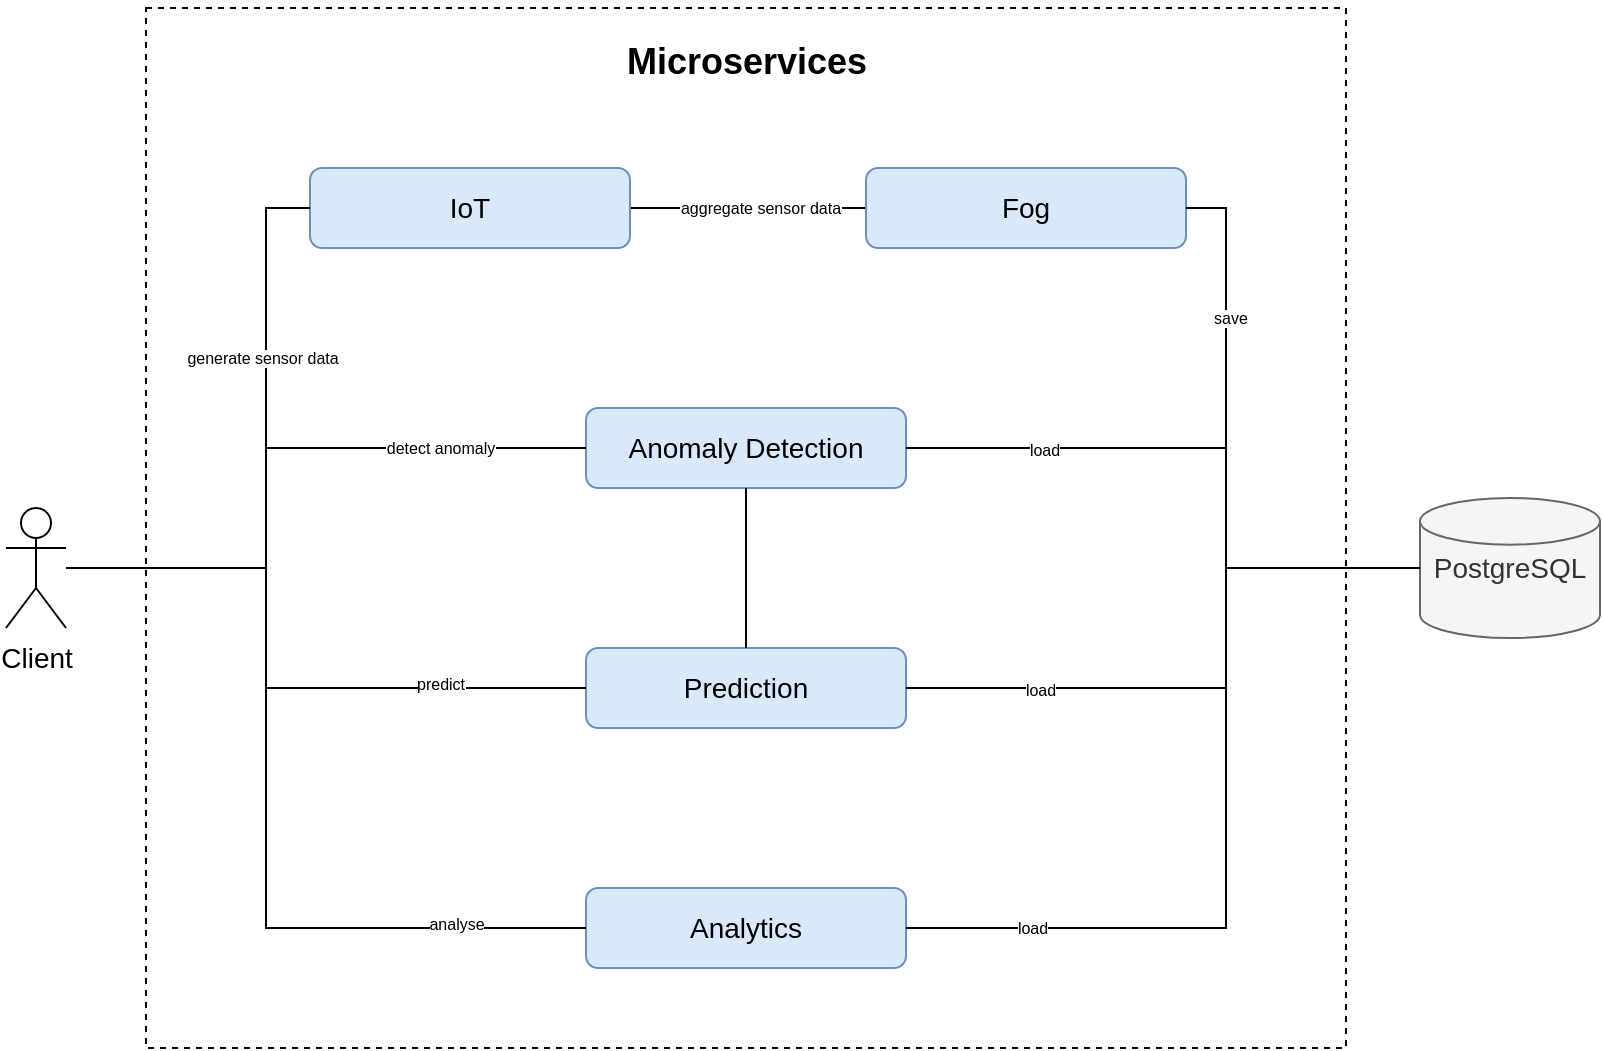 <mxfile version="20.2.3" type="device"><diagram id="eX1yjb_oLVQoEGZVa3wu" name="Page-1"><mxGraphModel dx="1117" dy="637" grid="1" gridSize="10" guides="1" tooltips="1" connect="1" arrows="1" fold="1" page="1" pageScale="1" pageWidth="827" pageHeight="1169" math="0" shadow="0"><root><mxCell id="0"/><mxCell id="1" parent="0"/><mxCell id="QKznKKJ_YFMYKzW68MLp-1" value="" style="rounded=0;whiteSpace=wrap;html=1;fontSize=12;strokeWidth=1;fillColor=none;dashed=1;glass=0;" vertex="1" parent="1"><mxGeometry x="100" y="40" width="600" height="520" as="geometry"/></mxCell><mxCell id="QKznKKJ_YFMYKzW68MLp-2" value="&lt;span style=&quot;text-indent: -24px; font-size: 14px;&quot;&gt;&lt;font style=&quot;font-size: 14px;&quot;&gt;PostgreSQL&lt;/font&gt;&lt;/span&gt;" style="strokeWidth=1;html=1;shape=mxgraph.flowchart.database;whiteSpace=wrap;align=center;fillColor=#f5f5f5;fontColor=#333333;strokeColor=#666666;fontSize=14;" vertex="1" parent="1"><mxGeometry x="737" y="285" width="90" height="70" as="geometry"/></mxCell><mxCell id="QKznKKJ_YFMYKzW68MLp-4" value="Client" style="shape=umlActor;verticalLabelPosition=bottom;verticalAlign=top;html=1;outlineConnect=0;fontSize=14;" vertex="1" parent="1"><mxGeometry x="30" y="290" width="30" height="60" as="geometry"/></mxCell><mxCell id="QKznKKJ_YFMYKzW68MLp-6" value="" style="edgeStyle=orthogonalEdgeStyle;rounded=0;orthogonalLoop=1;jettySize=auto;html=1;endArrow=none;endFill=0;" edge="1" parent="1" source="QKznKKJ_YFMYKzW68MLp-7" target="QKznKKJ_YFMYKzW68MLp-8"><mxGeometry relative="1" as="geometry"/></mxCell><mxCell id="QKznKKJ_YFMYKzW68MLp-32" value="aggregate sensor data" style="edgeLabel;html=1;align=center;verticalAlign=middle;resizable=0;points=[];fontSize=8;fontColor=#000000;" vertex="1" connectable="0" parent="QKznKKJ_YFMYKzW68MLp-6"><mxGeometry x="0.309" y="-1" relative="1" as="geometry"><mxPoint x="-12" y="-1" as="offset"/></mxGeometry></mxCell><mxCell id="QKznKKJ_YFMYKzW68MLp-7" value="IoT" style="rounded=1;whiteSpace=wrap;html=1;fillColor=#dae8fc;strokeColor=#6c8ebf;fontSize=14;" vertex="1" parent="1"><mxGeometry x="182" y="120" width="160" height="40" as="geometry"/></mxCell><mxCell id="QKznKKJ_YFMYKzW68MLp-8" value="Fog" style="rounded=1;whiteSpace=wrap;html=1;fillColor=#dae8fc;strokeColor=#6c8ebf;fontSize=14;" vertex="1" parent="1"><mxGeometry x="460" y="120" width="160" height="40" as="geometry"/></mxCell><mxCell id="QKznKKJ_YFMYKzW68MLp-9" value="" style="endArrow=none;html=1;rounded=0;entryX=0;entryY=0.5;entryDx=0;entryDy=0;endFill=0;" edge="1" parent="1" source="QKznKKJ_YFMYKzW68MLp-4" target="QKznKKJ_YFMYKzW68MLp-7"><mxGeometry width="50" height="50" relative="1" as="geometry"><mxPoint x="160" y="260" as="sourcePoint"/><mxPoint x="390" y="250" as="targetPoint"/><Array as="points"><mxPoint x="160" y="320"/><mxPoint x="160" y="140"/></Array></mxGeometry></mxCell><mxCell id="QKznKKJ_YFMYKzW68MLp-33" value="generate sensor data" style="edgeLabel;html=1;align=center;verticalAlign=middle;resizable=0;points=[];fontSize=8;fontColor=#000000;rotation=0;" vertex="1" connectable="0" parent="QKznKKJ_YFMYKzW68MLp-9"><mxGeometry x="0.356" y="2" relative="1" as="geometry"><mxPoint as="offset"/></mxGeometry></mxCell><mxCell id="QKznKKJ_YFMYKzW68MLp-11" value="&lt;span lang=&quot;EN-US&quot; style=&quot;line-height: 107%; font-size: 14px;&quot;&gt;&lt;font style=&quot;font-size: 14px;&quot;&gt;Analytics&lt;/font&gt;&lt;/span&gt;" style="rounded=1;whiteSpace=wrap;html=1;fillColor=#dae8fc;strokeColor=#6c8ebf;fontSize=14;" vertex="1" parent="1"><mxGeometry x="320" y="480" width="160" height="40" as="geometry"/></mxCell><mxCell id="QKznKKJ_YFMYKzW68MLp-12" value="&lt;span lang=&quot;EN-US&quot; style=&quot;font-size: 14px; line-height: 107%;&quot;&gt;Prediction&lt;/span&gt;" style="rounded=1;whiteSpace=wrap;html=1;fontSize=14;fillColor=#dae8fc;strokeColor=#6c8ebf;" vertex="1" parent="1"><mxGeometry x="320" y="360" width="160" height="40" as="geometry"/></mxCell><mxCell id="QKznKKJ_YFMYKzW68MLp-13" value="" style="endArrow=none;html=1;rounded=0;entryX=0;entryY=0.5;entryDx=0;entryDy=0;endFill=0;" edge="1" parent="1" source="QKznKKJ_YFMYKzW68MLp-4" target="QKznKKJ_YFMYKzW68MLp-11"><mxGeometry width="50" height="50" relative="1" as="geometry"><mxPoint x="160" y="260" as="sourcePoint"/><mxPoint x="340" y="240" as="targetPoint"/><Array as="points"><mxPoint x="160" y="320"/><mxPoint x="160" y="500"/></Array></mxGeometry></mxCell><mxCell id="QKznKKJ_YFMYKzW68MLp-41" value="analyse" style="edgeLabel;html=1;align=center;verticalAlign=middle;resizable=0;points=[];fontSize=8;fontColor=#000000;" vertex="1" connectable="0" parent="QKznKKJ_YFMYKzW68MLp-13"><mxGeometry x="0.702" y="2" relative="1" as="geometry"><mxPoint as="offset"/></mxGeometry></mxCell><mxCell id="QKznKKJ_YFMYKzW68MLp-14" value="" style="endArrow=none;html=1;rounded=0;entryX=0;entryY=0.5;entryDx=0;entryDy=0;endFill=0;" edge="1" parent="1" source="QKznKKJ_YFMYKzW68MLp-4" target="QKznKKJ_YFMYKzW68MLp-12"><mxGeometry width="50" height="50" relative="1" as="geometry"><mxPoint x="160" y="260" as="sourcePoint"/><mxPoint x="340" y="240" as="targetPoint"/><Array as="points"><mxPoint x="160" y="320"/><mxPoint x="160" y="380"/></Array></mxGeometry></mxCell><mxCell id="QKznKKJ_YFMYKzW68MLp-40" value="predict" style="edgeLabel;html=1;align=center;verticalAlign=middle;resizable=0;points=[];fontSize=8;fontColor=#000000;" vertex="1" connectable="0" parent="QKznKKJ_YFMYKzW68MLp-14"><mxGeometry x="0.542" y="2" relative="1" as="geometry"><mxPoint as="offset"/></mxGeometry></mxCell><mxCell id="QKznKKJ_YFMYKzW68MLp-16" value="" style="endArrow=none;html=1;rounded=0;fontSize=14;exitX=1;exitY=0.5;exitDx=0;exitDy=0;endFill=0;" edge="1" parent="1" source="QKznKKJ_YFMYKzW68MLp-8" target="QKznKKJ_YFMYKzW68MLp-2"><mxGeometry width="50" height="50" relative="1" as="geometry"><mxPoint x="420" y="300" as="sourcePoint"/><mxPoint x="720" y="315" as="targetPoint"/><Array as="points"><mxPoint x="640" y="140"/><mxPoint x="640" y="320"/></Array></mxGeometry></mxCell><mxCell id="QKznKKJ_YFMYKzW68MLp-34" value="save" style="edgeLabel;html=1;align=center;verticalAlign=middle;resizable=0;points=[];fontSize=8;fontColor=#000000;rotation=0;" vertex="1" connectable="0" parent="QKznKKJ_YFMYKzW68MLp-16"><mxGeometry x="-0.499" y="1" relative="1" as="geometry"><mxPoint x="1" as="offset"/></mxGeometry></mxCell><mxCell id="QKznKKJ_YFMYKzW68MLp-17" value="&lt;font style=&quot;font-size: 18px&quot;&gt;Microservices&lt;/font&gt;" style="text;strokeColor=none;fillColor=none;html=1;fontSize=24;fontStyle=1;verticalAlign=middle;align=center;rounded=0;shadow=1;glass=0;dashed=1;sketch=1;" vertex="1" parent="1"><mxGeometry x="305" y="40" width="190" height="50" as="geometry"/></mxCell><mxCell id="QKznKKJ_YFMYKzW68MLp-18" value="&lt;span lang=&quot;EN-US&quot; style=&quot;font-size: 14px; line-height: 107%;&quot;&gt;Anomaly Detection&lt;/span&gt;" style="rounded=1;whiteSpace=wrap;html=1;fontSize=14;fillColor=#dae8fc;strokeColor=#6c8ebf;" vertex="1" parent="1"><mxGeometry x="320" y="240" width="160" height="40" as="geometry"/></mxCell><mxCell id="QKznKKJ_YFMYKzW68MLp-20" value="" style="endArrow=none;html=1;rounded=0;entryX=0;entryY=0.5;entryDx=0;entryDy=0;endFill=0;" edge="1" parent="1" source="QKznKKJ_YFMYKzW68MLp-4" target="QKznKKJ_YFMYKzW68MLp-18"><mxGeometry width="50" height="50" relative="1" as="geometry"><mxPoint x="10" y="277.059" as="sourcePoint"/><mxPoint x="250" y="390" as="targetPoint"/><Array as="points"><mxPoint x="160" y="320"/><mxPoint x="160" y="260"/></Array></mxGeometry></mxCell><mxCell id="QKznKKJ_YFMYKzW68MLp-35" value="detect anomaly" style="edgeLabel;html=1;align=center;verticalAlign=middle;resizable=0;points=[];fontSize=8;fontColor=#000000;" vertex="1" connectable="0" parent="QKznKKJ_YFMYKzW68MLp-20"><mxGeometry x="0.755" relative="1" as="geometry"><mxPoint x="-34" as="offset"/></mxGeometry></mxCell><mxCell id="QKznKKJ_YFMYKzW68MLp-22" value="" style="endArrow=none;html=1;rounded=0;exitX=1;exitY=0.5;exitDx=0;exitDy=0;endFill=0;" edge="1" parent="1" source="QKznKKJ_YFMYKzW68MLp-11" target="QKznKKJ_YFMYKzW68MLp-2"><mxGeometry width="50" height="50" relative="1" as="geometry"><mxPoint x="410" y="310" as="sourcePoint"/><mxPoint x="810" y="320" as="targetPoint"/><Array as="points"><mxPoint x="550" y="500"/><mxPoint x="640" y="500"/><mxPoint x="640" y="320"/></Array></mxGeometry></mxCell><mxCell id="QKznKKJ_YFMYKzW68MLp-39" value="load" style="edgeLabel;html=1;align=center;verticalAlign=middle;resizable=0;points=[];fontSize=8;fontColor=#000000;" vertex="1" connectable="0" parent="QKznKKJ_YFMYKzW68MLp-22"><mxGeometry x="-0.746" y="-1" relative="1" as="geometry"><mxPoint x="7" y="-1" as="offset"/></mxGeometry></mxCell><mxCell id="QKznKKJ_YFMYKzW68MLp-23" value="" style="endArrow=none;html=1;rounded=0;exitX=0.5;exitY=0;exitDx=0;exitDy=0;endFill=0;" edge="1" parent="1" source="QKznKKJ_YFMYKzW68MLp-12" target="QKznKKJ_YFMYKzW68MLp-18"><mxGeometry width="50" height="50" relative="1" as="geometry"><mxPoint x="450" y="320" as="sourcePoint"/><mxPoint x="500" y="270" as="targetPoint"/></mxGeometry></mxCell><mxCell id="QKznKKJ_YFMYKzW68MLp-27" value="" style="endArrow=none;html=1;rounded=0;exitX=1;exitY=0.5;exitDx=0;exitDy=0;" edge="1" parent="1" source="QKznKKJ_YFMYKzW68MLp-18" target="QKznKKJ_YFMYKzW68MLp-2"><mxGeometry width="50" height="50" relative="1" as="geometry"><mxPoint x="480" y="380" as="sourcePoint"/><mxPoint x="530" y="330" as="targetPoint"/><Array as="points"><mxPoint x="640" y="260"/><mxPoint x="640" y="320"/></Array></mxGeometry></mxCell><mxCell id="QKznKKJ_YFMYKzW68MLp-36" value="load" style="edgeLabel;html=1;align=center;verticalAlign=middle;resizable=0;points=[];fontSize=8;fontColor=#000000;" vertex="1" connectable="0" parent="QKznKKJ_YFMYKzW68MLp-27"><mxGeometry x="-0.569" y="-1" relative="1" as="geometry"><mxPoint as="offset"/></mxGeometry></mxCell><mxCell id="QKznKKJ_YFMYKzW68MLp-28" value="" style="endArrow=none;html=1;rounded=0;exitX=1;exitY=0.5;exitDx=0;exitDy=0;entryX=0;entryY=0.5;entryDx=0;entryDy=0;entryPerimeter=0;" edge="1" parent="1" source="QKznKKJ_YFMYKzW68MLp-12" target="QKznKKJ_YFMYKzW68MLp-2"><mxGeometry width="50" height="50" relative="1" as="geometry"><mxPoint x="490" y="270.0" as="sourcePoint"/><mxPoint x="730" y="330.0" as="targetPoint"/><Array as="points"><mxPoint x="640" y="380"/><mxPoint x="640" y="320"/></Array></mxGeometry></mxCell><mxCell id="QKznKKJ_YFMYKzW68MLp-37" value="load" style="edgeLabel;html=1;align=center;verticalAlign=middle;resizable=0;points=[];fontSize=8;fontColor=#000000;" vertex="1" connectable="0" parent="QKznKKJ_YFMYKzW68MLp-28"><mxGeometry x="-0.582" y="-1" relative="1" as="geometry"><mxPoint as="offset"/></mxGeometry></mxCell></root></mxGraphModel></diagram></mxfile>